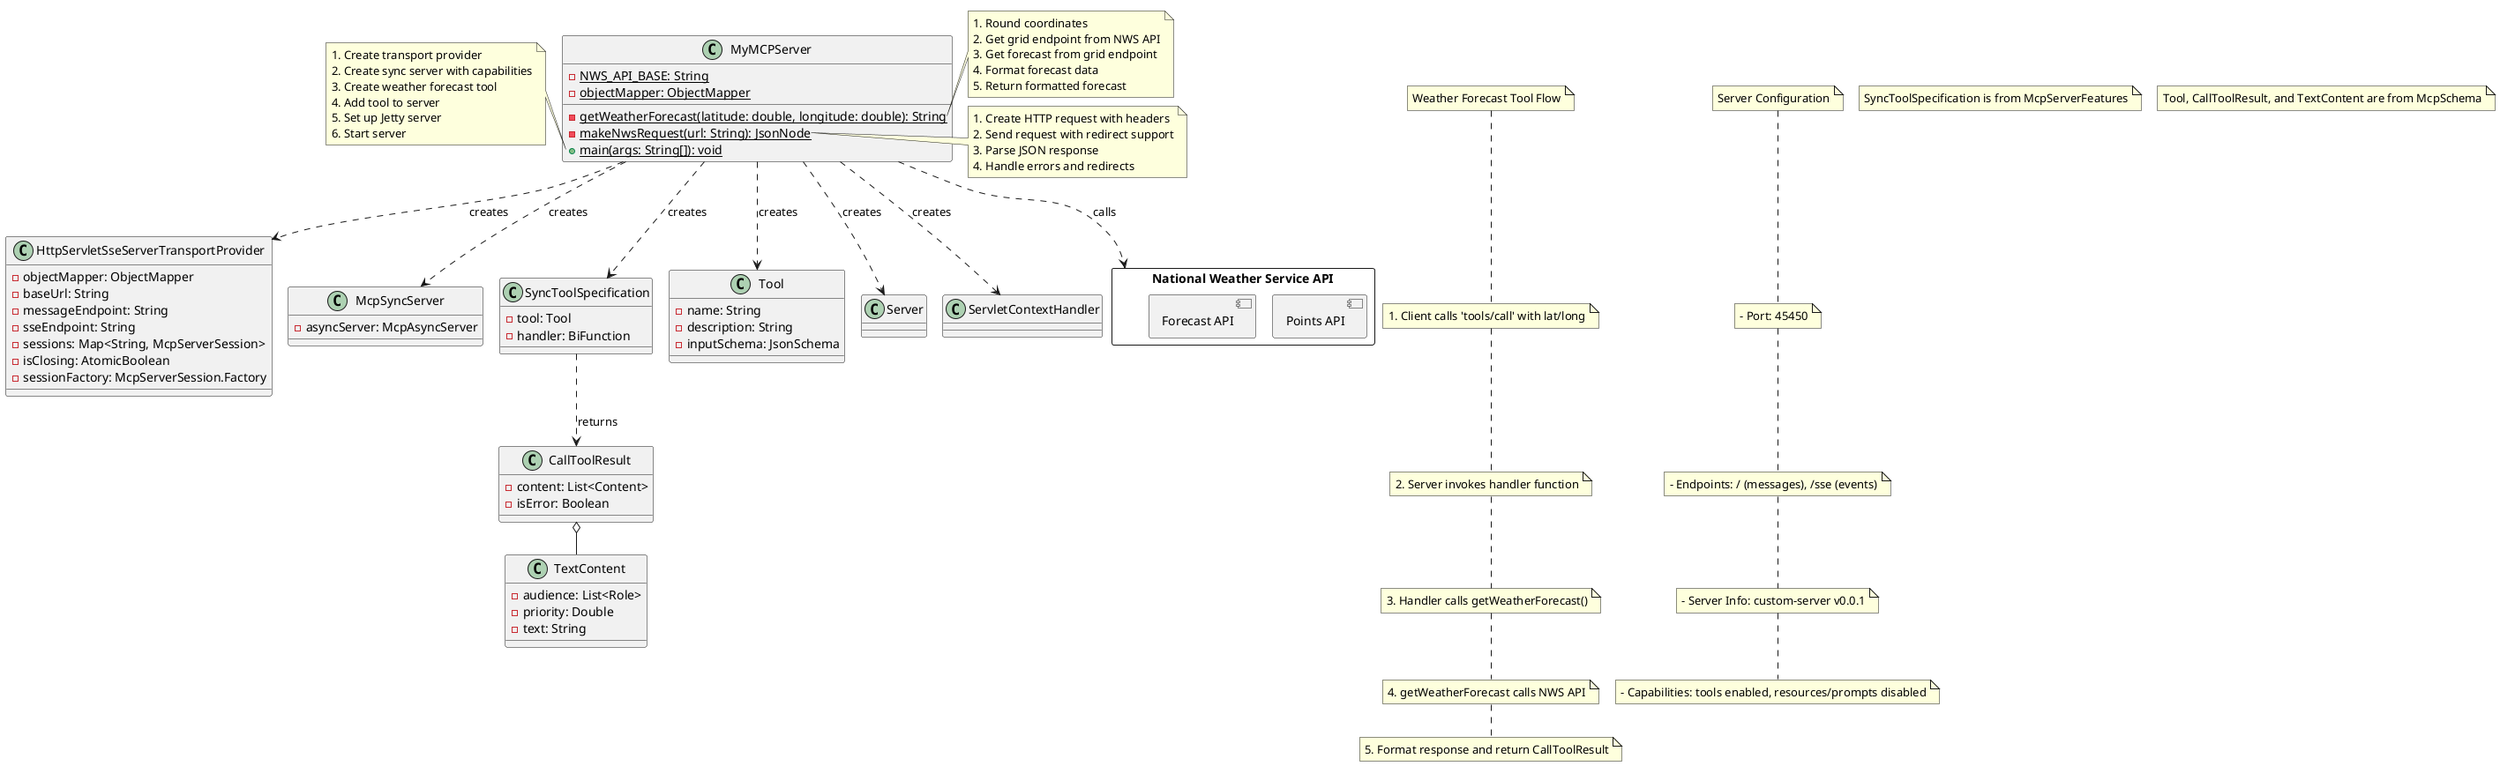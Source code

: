 @startuml MyMCPServer Implementation Diagram
!pragma layout smetana
' Enable mixing of different UML elements
allowmixing

' Classes
class MyMCPServer {
  -{static} NWS_API_BASE: String
  -{static} objectMapper: ObjectMapper
  -{static} getWeatherForecast(latitude: double, longitude: double): String
  -{static} makeNwsRequest(url: String): JsonNode
  +{static} main(args: String[]): void
}

class HttpServletSseServerTransportProvider {
  -objectMapper: ObjectMapper
  -baseUrl: String
  -messageEndpoint: String
  -sseEndpoint: String
  -sessions: Map<String, McpServerSession>
  -isClosing: AtomicBoolean
  -sessionFactory: McpServerSession.Factory
}

class McpSyncServer {
  -asyncServer: McpAsyncServer
}

class SyncToolSpecification {
  -tool: Tool
  -handler: BiFunction
}

class Tool {
  -name: String
  -description: String
  -inputSchema: JsonSchema
}

class CallToolResult {
  -content: List<Content>
  -isError: Boolean
}

class TextContent {
  -audience: List<Role>
  -priority: Double
  -text: String
}

class Server {
  ' Jetty Server
}

class ServletContextHandler {
  ' Jetty ServletContextHandler
}

' External APIs
rectangle "National Weather Service API" as NWS_API {
  component "Points API" as PointsAPI
  component "Forecast API" as ForecastAPI
}

' Sequence of setup in main()
note left of MyMCPServer::main
  1. Create transport provider
  2. Create sync server with capabilities
  3. Create weather forecast tool
  4. Add tool to server
  5. Set up Jetty server
  6. Start server
end note

' Implementation details
note right of MyMCPServer::getWeatherForecast
  1. Round coordinates
  2. Get grid endpoint from NWS API
  3. Get forecast from grid endpoint
  4. Format forecast data
  5. Return formatted forecast
end note

note right of MyMCPServer::makeNwsRequest
  1. Create HTTP request with headers
  2. Send request with redirect support
  3. Parse JSON response
  4. Handle errors and redirects
end note

' Relationships
MyMCPServer ..> HttpServletSseServerTransportProvider : creates
MyMCPServer ..> McpSyncServer : creates
MyMCPServer ..> SyncToolSpecification : creates
MyMCPServer ..> Tool : creates
MyMCPServer ..> Server : creates
MyMCPServer ..> ServletContextHandler : creates

MyMCPServer ..> NWS_API : calls

SyncToolSpecification ..> CallToolResult : returns
CallToolResult o-- TextContent

' Tool execution flow
note "Weather Forecast Tool Flow" as N1
note "1. Client calls 'tools/call' with lat/long" as N2
note "2. Server invokes handler function" as N3
note "3. Handler calls getWeatherForecast()" as N4
note "4. getWeatherForecast calls NWS API" as N5
note "5. Format response and return CallToolResult" as N6

N1 .. N2
N2 .. N3
N3 .. N4
N4 .. N5
N5 .. N6

' Server configuration
note "Server Configuration" as SC
note "- Port: 45450" as SC1
note "- Endpoints: / (messages), /sse (events)" as SC2
note "- Server Info: custom-server v0.0.1" as SC3
note "- Capabilities: tools enabled, resources/prompts disabled" as SC4

SC .. SC1
SC1 .. SC2
SC2 .. SC3
SC3 .. SC4

' Note about class origins
note "SyncToolSpecification is from McpServerFeatures" as NST
note "Tool, CallToolResult, and TextContent are from McpSchema" as NMS

@enduml